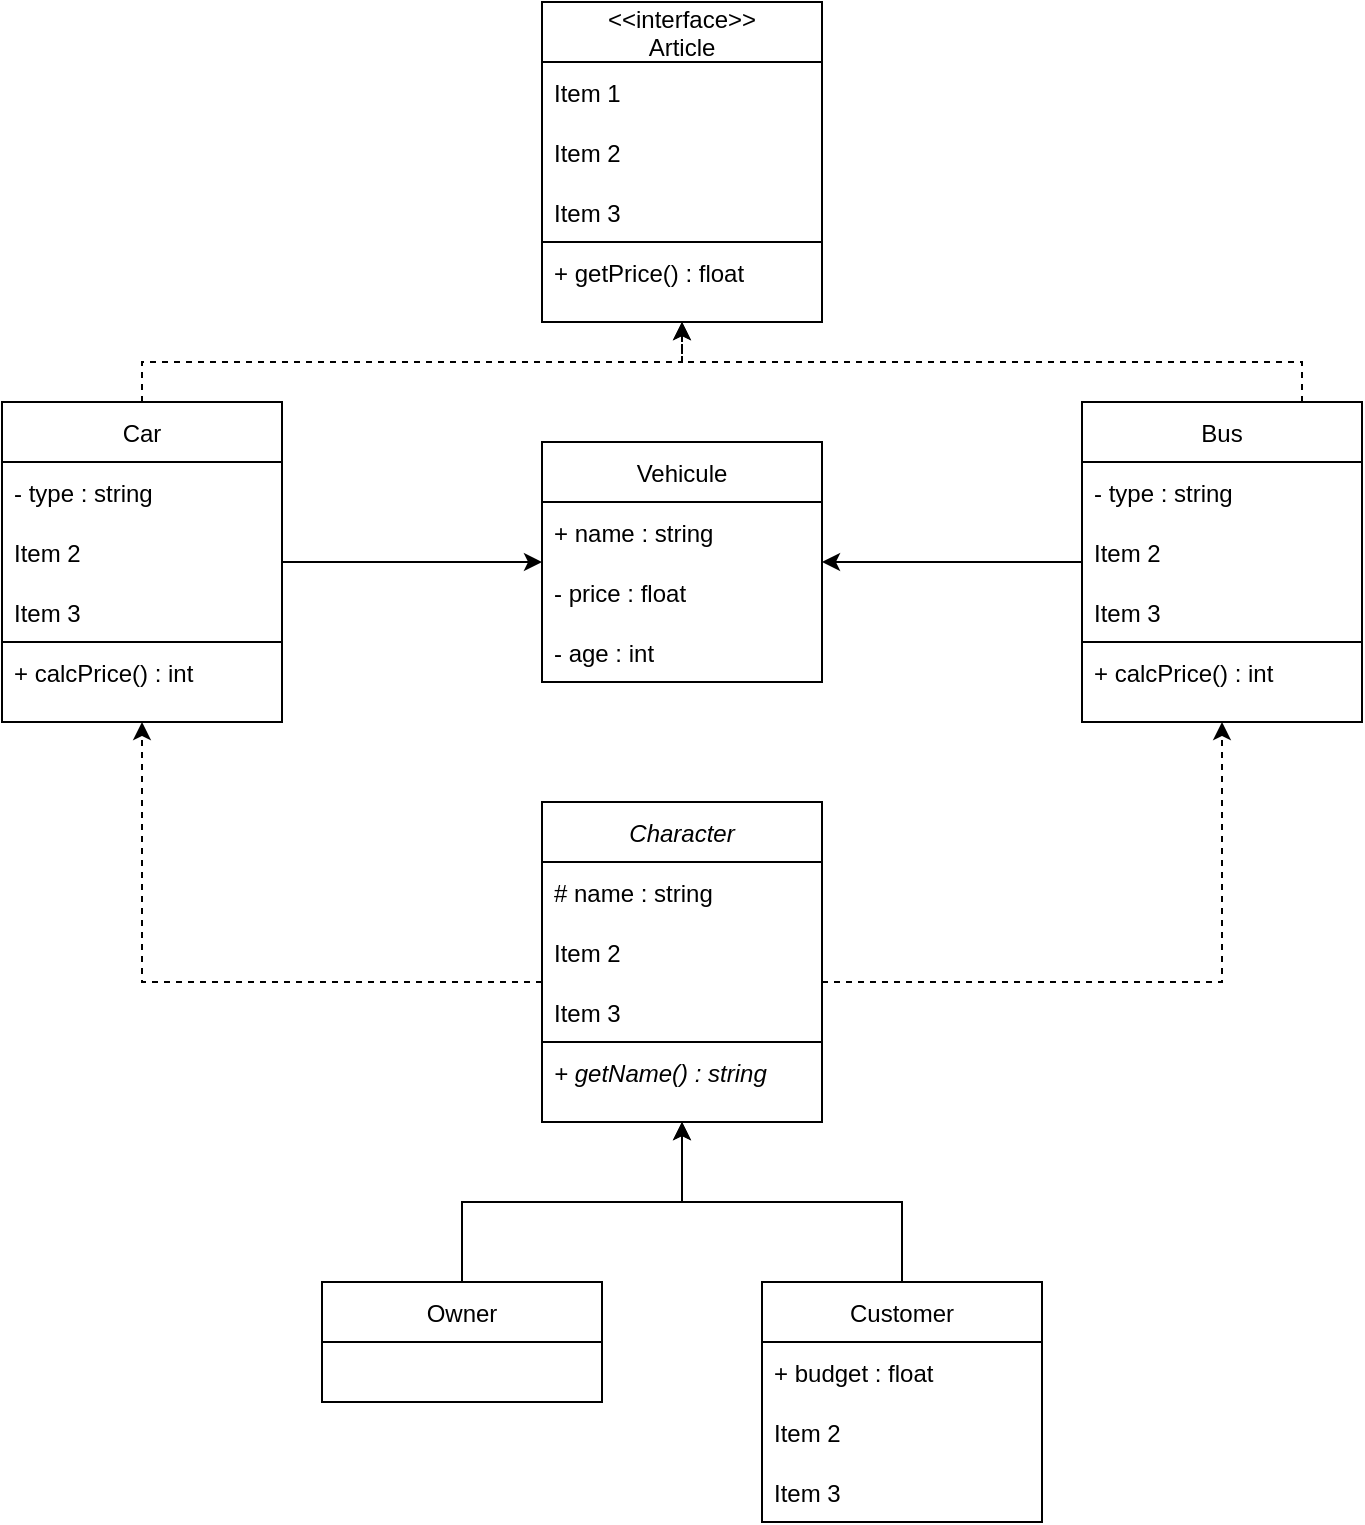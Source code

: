 <mxfile version="15.9.1" type="github"><diagram id="uGDgZGHpwiQAzfElgQq_" name="Page-1"><mxGraphModel dx="1113" dy="759" grid="1" gridSize="10" guides="1" tooltips="1" connect="1" arrows="1" fold="1" page="1" pageScale="1" pageWidth="827" pageHeight="1169" math="0" shadow="0"><root><mxCell id="0"/><mxCell id="1" parent="0"/><mxCell id="wxt8Jx6AX1LVKOUD41DW-68" style="edgeStyle=orthogonalEdgeStyle;rounded=0;orthogonalLoop=1;jettySize=auto;html=1;entryX=0.5;entryY=1;entryDx=0;entryDy=0;dashed=1;" edge="1" parent="1" source="wxt8Jx6AX1LVKOUD41DW-19" target="wxt8Jx6AX1LVKOUD41DW-62"><mxGeometry relative="1" as="geometry"><Array as="points"><mxPoint x="670" y="610"/></Array></mxGeometry></mxCell><mxCell id="wxt8Jx6AX1LVKOUD41DW-19" value="Character" style="swimlane;fontStyle=2;childLayout=stackLayout;horizontal=1;startSize=30;horizontalStack=0;resizeParent=1;resizeParentMax=0;resizeLast=0;collapsible=1;marginBottom=0;" vertex="1" parent="1"><mxGeometry x="330" y="520" width="140" height="160" as="geometry"/></mxCell><mxCell id="wxt8Jx6AX1LVKOUD41DW-20" value="# name : string" style="text;strokeColor=none;fillColor=none;align=left;verticalAlign=middle;spacingLeft=4;spacingRight=4;overflow=hidden;points=[[0,0.5],[1,0.5]];portConstraint=eastwest;rotatable=0;" vertex="1" parent="wxt8Jx6AX1LVKOUD41DW-19"><mxGeometry y="30" width="140" height="30" as="geometry"/></mxCell><mxCell id="wxt8Jx6AX1LVKOUD41DW-21" value="Item 2" style="text;strokeColor=none;fillColor=none;align=left;verticalAlign=middle;spacingLeft=4;spacingRight=4;overflow=hidden;points=[[0,0.5],[1,0.5]];portConstraint=eastwest;rotatable=0;" vertex="1" parent="wxt8Jx6AX1LVKOUD41DW-19"><mxGeometry y="60" width="140" height="30" as="geometry"/></mxCell><mxCell id="wxt8Jx6AX1LVKOUD41DW-22" value="Item 3" style="text;strokeColor=none;fillColor=none;align=left;verticalAlign=middle;spacingLeft=4;spacingRight=4;overflow=hidden;points=[[0,0.5],[1,0.5]];portConstraint=eastwest;rotatable=0;" vertex="1" parent="wxt8Jx6AX1LVKOUD41DW-19"><mxGeometry y="90" width="140" height="30" as="geometry"/></mxCell><mxCell id="wxt8Jx6AX1LVKOUD41DW-26" value="" style="swimlane;startSize=0;" vertex="1" parent="wxt8Jx6AX1LVKOUD41DW-19"><mxGeometry y="120" width="140" height="40" as="geometry"/></mxCell><mxCell id="wxt8Jx6AX1LVKOUD41DW-27" value="+ getName() : string" style="text;strokeColor=none;fillColor=none;align=left;verticalAlign=middle;spacingLeft=4;spacingRight=4;overflow=hidden;points=[[0,0.5],[1,0.5]];portConstraint=eastwest;rotatable=0;fontStyle=2" vertex="1" parent="wxt8Jx6AX1LVKOUD41DW-26"><mxGeometry width="140" height="30" as="geometry"/></mxCell><mxCell id="wxt8Jx6AX1LVKOUD41DW-55" style="edgeStyle=orthogonalEdgeStyle;rounded=0;orthogonalLoop=1;jettySize=auto;html=1;exitX=0.5;exitY=1;exitDx=0;exitDy=0;" edge="1" parent="wxt8Jx6AX1LVKOUD41DW-19" source="wxt8Jx6AX1LVKOUD41DW-26" target="wxt8Jx6AX1LVKOUD41DW-26"><mxGeometry relative="1" as="geometry"/></mxCell><mxCell id="wxt8Jx6AX1LVKOUD41DW-53" style="edgeStyle=orthogonalEdgeStyle;rounded=0;orthogonalLoop=1;jettySize=auto;html=1;entryX=0.5;entryY=1;entryDx=0;entryDy=0;" edge="1" parent="1" source="wxt8Jx6AX1LVKOUD41DW-29" target="wxt8Jx6AX1LVKOUD41DW-26"><mxGeometry relative="1" as="geometry"/></mxCell><mxCell id="wxt8Jx6AX1LVKOUD41DW-29" value="Owner" style="swimlane;fontStyle=0;childLayout=stackLayout;horizontal=1;startSize=30;horizontalStack=0;resizeParent=1;resizeParentMax=0;resizeLast=0;collapsible=1;marginBottom=0;" vertex="1" parent="1"><mxGeometry x="220" y="760" width="140" height="60" as="geometry"/></mxCell><mxCell id="wxt8Jx6AX1LVKOUD41DW-54" style="edgeStyle=orthogonalEdgeStyle;rounded=0;orthogonalLoop=1;jettySize=auto;html=1;entryX=0.5;entryY=1;entryDx=0;entryDy=0;" edge="1" parent="1" source="wxt8Jx6AX1LVKOUD41DW-33" target="wxt8Jx6AX1LVKOUD41DW-26"><mxGeometry relative="1" as="geometry"/></mxCell><mxCell id="wxt8Jx6AX1LVKOUD41DW-33" value="Customer" style="swimlane;fontStyle=0;childLayout=stackLayout;horizontal=1;startSize=30;horizontalStack=0;resizeParent=1;resizeParentMax=0;resizeLast=0;collapsible=1;marginBottom=0;" vertex="1" parent="1"><mxGeometry x="440" y="760" width="140" height="120" as="geometry"/></mxCell><mxCell id="wxt8Jx6AX1LVKOUD41DW-34" value="+ budget : float" style="text;strokeColor=none;fillColor=none;align=left;verticalAlign=middle;spacingLeft=4;spacingRight=4;overflow=hidden;points=[[0,0.5],[1,0.5]];portConstraint=eastwest;rotatable=0;" vertex="1" parent="wxt8Jx6AX1LVKOUD41DW-33"><mxGeometry y="30" width="140" height="30" as="geometry"/></mxCell><mxCell id="wxt8Jx6AX1LVKOUD41DW-35" value="Item 2" style="text;strokeColor=none;fillColor=none;align=left;verticalAlign=middle;spacingLeft=4;spacingRight=4;overflow=hidden;points=[[0,0.5],[1,0.5]];portConstraint=eastwest;rotatable=0;" vertex="1" parent="wxt8Jx6AX1LVKOUD41DW-33"><mxGeometry y="60" width="140" height="30" as="geometry"/></mxCell><mxCell id="wxt8Jx6AX1LVKOUD41DW-36" value="Item 3" style="text;strokeColor=none;fillColor=none;align=left;verticalAlign=middle;spacingLeft=4;spacingRight=4;overflow=hidden;points=[[0,0.5],[1,0.5]];portConstraint=eastwest;rotatable=0;" vertex="1" parent="wxt8Jx6AX1LVKOUD41DW-33"><mxGeometry y="90" width="140" height="30" as="geometry"/></mxCell><mxCell id="wxt8Jx6AX1LVKOUD41DW-37" value="&lt;&lt;interface&gt;&gt;&#xa;Article" style="swimlane;fontStyle=0;childLayout=stackLayout;horizontal=1;startSize=30;horizontalStack=0;resizeParent=1;resizeParentMax=0;resizeLast=0;collapsible=1;marginBottom=0;" vertex="1" parent="1"><mxGeometry x="330" y="120" width="140" height="160" as="geometry"/></mxCell><mxCell id="wxt8Jx6AX1LVKOUD41DW-38" value="Item 1" style="text;strokeColor=none;fillColor=none;align=left;verticalAlign=middle;spacingLeft=4;spacingRight=4;overflow=hidden;points=[[0,0.5],[1,0.5]];portConstraint=eastwest;rotatable=0;" vertex="1" parent="wxt8Jx6AX1LVKOUD41DW-37"><mxGeometry y="30" width="140" height="30" as="geometry"/></mxCell><mxCell id="wxt8Jx6AX1LVKOUD41DW-39" value="Item 2" style="text;strokeColor=none;fillColor=none;align=left;verticalAlign=middle;spacingLeft=4;spacingRight=4;overflow=hidden;points=[[0,0.5],[1,0.5]];portConstraint=eastwest;rotatable=0;" vertex="1" parent="wxt8Jx6AX1LVKOUD41DW-37"><mxGeometry y="60" width="140" height="30" as="geometry"/></mxCell><mxCell id="wxt8Jx6AX1LVKOUD41DW-40" value="Item 3" style="text;strokeColor=none;fillColor=none;align=left;verticalAlign=middle;spacingLeft=4;spacingRight=4;overflow=hidden;points=[[0,0.5],[1,0.5]];portConstraint=eastwest;rotatable=0;" vertex="1" parent="wxt8Jx6AX1LVKOUD41DW-37"><mxGeometry y="90" width="140" height="30" as="geometry"/></mxCell><mxCell id="wxt8Jx6AX1LVKOUD41DW-49" value="" style="swimlane;startSize=0;" vertex="1" parent="wxt8Jx6AX1LVKOUD41DW-37"><mxGeometry y="120" width="140" height="40" as="geometry"/></mxCell><mxCell id="wxt8Jx6AX1LVKOUD41DW-56" style="edgeStyle=orthogonalEdgeStyle;rounded=0;orthogonalLoop=1;jettySize=auto;html=1;" edge="1" parent="1" source="wxt8Jx6AX1LVKOUD41DW-41" target="wxt8Jx6AX1LVKOUD41DW-45"><mxGeometry relative="1" as="geometry"/></mxCell><mxCell id="wxt8Jx6AX1LVKOUD41DW-64" style="edgeStyle=orthogonalEdgeStyle;rounded=0;orthogonalLoop=1;jettySize=auto;html=1;entryX=0.5;entryY=1;entryDx=0;entryDy=0;dashed=1;" edge="1" parent="1" source="wxt8Jx6AX1LVKOUD41DW-41" target="wxt8Jx6AX1LVKOUD41DW-49"><mxGeometry relative="1" as="geometry"><Array as="points"><mxPoint x="130" y="300"/><mxPoint x="400" y="300"/></Array></mxGeometry></mxCell><mxCell id="wxt8Jx6AX1LVKOUD41DW-41" value="Car" style="swimlane;fontStyle=0;childLayout=stackLayout;horizontal=1;startSize=30;horizontalStack=0;resizeParent=1;resizeParentMax=0;resizeLast=0;collapsible=1;marginBottom=0;" vertex="1" parent="1"><mxGeometry x="60" y="320" width="140" height="160" as="geometry"/></mxCell><mxCell id="wxt8Jx6AX1LVKOUD41DW-42" value="- type : string" style="text;strokeColor=none;fillColor=none;align=left;verticalAlign=middle;spacingLeft=4;spacingRight=4;overflow=hidden;points=[[0,0.5],[1,0.5]];portConstraint=eastwest;rotatable=0;" vertex="1" parent="wxt8Jx6AX1LVKOUD41DW-41"><mxGeometry y="30" width="140" height="30" as="geometry"/></mxCell><mxCell id="wxt8Jx6AX1LVKOUD41DW-43" value="Item 2" style="text;strokeColor=none;fillColor=none;align=left;verticalAlign=middle;spacingLeft=4;spacingRight=4;overflow=hidden;points=[[0,0.5],[1,0.5]];portConstraint=eastwest;rotatable=0;" vertex="1" parent="wxt8Jx6AX1LVKOUD41DW-41"><mxGeometry y="60" width="140" height="30" as="geometry"/></mxCell><mxCell id="wxt8Jx6AX1LVKOUD41DW-44" value="Item 3" style="text;strokeColor=none;fillColor=none;align=left;verticalAlign=middle;spacingLeft=4;spacingRight=4;overflow=hidden;points=[[0,0.5],[1,0.5]];portConstraint=eastwest;rotatable=0;" vertex="1" parent="wxt8Jx6AX1LVKOUD41DW-41"><mxGeometry y="90" width="140" height="30" as="geometry"/></mxCell><mxCell id="wxt8Jx6AX1LVKOUD41DW-51" value="" style="swimlane;startSize=0;" vertex="1" parent="wxt8Jx6AX1LVKOUD41DW-41"><mxGeometry y="120" width="140" height="40" as="geometry"/></mxCell><mxCell id="wxt8Jx6AX1LVKOUD41DW-45" value="Vehicule" style="swimlane;fontStyle=0;childLayout=stackLayout;horizontal=1;startSize=30;horizontalStack=0;resizeParent=1;resizeParentMax=0;resizeLast=0;collapsible=1;marginBottom=0;" vertex="1" parent="1"><mxGeometry x="330" y="340" width="140" height="120" as="geometry"/></mxCell><mxCell id="wxt8Jx6AX1LVKOUD41DW-46" value="+ name : string" style="text;strokeColor=none;fillColor=none;align=left;verticalAlign=middle;spacingLeft=4;spacingRight=4;overflow=hidden;points=[[0,0.5],[1,0.5]];portConstraint=eastwest;rotatable=0;" vertex="1" parent="wxt8Jx6AX1LVKOUD41DW-45"><mxGeometry y="30" width="140" height="30" as="geometry"/></mxCell><mxCell id="wxt8Jx6AX1LVKOUD41DW-47" value="- price : float" style="text;strokeColor=none;fillColor=none;align=left;verticalAlign=middle;spacingLeft=4;spacingRight=4;overflow=hidden;points=[[0,0.5],[1,0.5]];portConstraint=eastwest;rotatable=0;" vertex="1" parent="wxt8Jx6AX1LVKOUD41DW-45"><mxGeometry y="60" width="140" height="30" as="geometry"/></mxCell><mxCell id="wxt8Jx6AX1LVKOUD41DW-48" value="- age : int" style="text;strokeColor=none;fillColor=none;align=left;verticalAlign=middle;spacingLeft=4;spacingRight=4;overflow=hidden;points=[[0,0.5],[1,0.5]];portConstraint=eastwest;rotatable=0;" vertex="1" parent="wxt8Jx6AX1LVKOUD41DW-45"><mxGeometry y="90" width="140" height="30" as="geometry"/></mxCell><mxCell id="wxt8Jx6AX1LVKOUD41DW-50" value="+ getPrice() : float" style="text;strokeColor=none;fillColor=none;align=left;verticalAlign=middle;spacingLeft=4;spacingRight=4;overflow=hidden;points=[[0,0.5],[1,0.5]];portConstraint=eastwest;rotatable=0;fontStyle=0" vertex="1" parent="1"><mxGeometry x="330" y="240" width="140" height="30" as="geometry"/></mxCell><mxCell id="wxt8Jx6AX1LVKOUD41DW-65" style="edgeStyle=orthogonalEdgeStyle;rounded=0;orthogonalLoop=1;jettySize=auto;html=1;" edge="1" parent="1" source="wxt8Jx6AX1LVKOUD41DW-57" target="wxt8Jx6AX1LVKOUD41DW-45"><mxGeometry relative="1" as="geometry"><Array as="points"><mxPoint x="530" y="400"/><mxPoint x="530" y="400"/></Array></mxGeometry></mxCell><mxCell id="wxt8Jx6AX1LVKOUD41DW-66" style="edgeStyle=orthogonalEdgeStyle;rounded=0;orthogonalLoop=1;jettySize=auto;html=1;dashed=1;" edge="1" parent="1" source="wxt8Jx6AX1LVKOUD41DW-57" target="wxt8Jx6AX1LVKOUD41DW-37"><mxGeometry relative="1" as="geometry"><Array as="points"><mxPoint x="710" y="300"/><mxPoint x="400" y="300"/></Array></mxGeometry></mxCell><mxCell id="wxt8Jx6AX1LVKOUD41DW-57" value="Bus" style="swimlane;fontStyle=0;childLayout=stackLayout;horizontal=1;startSize=30;horizontalStack=0;resizeParent=1;resizeParentMax=0;resizeLast=0;collapsible=1;marginBottom=0;" vertex="1" parent="1"><mxGeometry x="600" y="320" width="140" height="120" as="geometry"/></mxCell><mxCell id="wxt8Jx6AX1LVKOUD41DW-58" value="- type : string" style="text;strokeColor=none;fillColor=none;align=left;verticalAlign=middle;spacingLeft=4;spacingRight=4;overflow=hidden;points=[[0,0.5],[1,0.5]];portConstraint=eastwest;rotatable=0;" vertex="1" parent="wxt8Jx6AX1LVKOUD41DW-57"><mxGeometry y="30" width="140" height="30" as="geometry"/></mxCell><mxCell id="wxt8Jx6AX1LVKOUD41DW-59" value="Item 2" style="text;strokeColor=none;fillColor=none;align=left;verticalAlign=middle;spacingLeft=4;spacingRight=4;overflow=hidden;points=[[0,0.5],[1,0.5]];portConstraint=eastwest;rotatable=0;" vertex="1" parent="wxt8Jx6AX1LVKOUD41DW-57"><mxGeometry y="60" width="140" height="30" as="geometry"/></mxCell><mxCell id="wxt8Jx6AX1LVKOUD41DW-60" value="Item 3" style="text;strokeColor=none;fillColor=none;align=left;verticalAlign=middle;spacingLeft=4;spacingRight=4;overflow=hidden;points=[[0,0.5],[1,0.5]];portConstraint=eastwest;rotatable=0;" vertex="1" parent="wxt8Jx6AX1LVKOUD41DW-57"><mxGeometry y="90" width="140" height="30" as="geometry"/></mxCell><mxCell id="wxt8Jx6AX1LVKOUD41DW-62" value="" style="swimlane;startSize=0;" vertex="1" parent="1"><mxGeometry x="600" y="440" width="140" height="40" as="geometry"/></mxCell><mxCell id="wxt8Jx6AX1LVKOUD41DW-61" value="+ calcPrice() : int" style="text;strokeColor=none;fillColor=none;align=left;verticalAlign=middle;spacingLeft=4;spacingRight=4;overflow=hidden;points=[[0,0.5],[1,0.5]];portConstraint=eastwest;rotatable=0;fontStyle=0" vertex="1" parent="wxt8Jx6AX1LVKOUD41DW-62"><mxGeometry width="140" height="30" as="geometry"/></mxCell><mxCell id="wxt8Jx6AX1LVKOUD41DW-52" value="+ calcPrice() : int" style="text;strokeColor=none;fillColor=none;align=left;verticalAlign=middle;spacingLeft=4;spacingRight=4;overflow=hidden;points=[[0,0.5],[1,0.5]];portConstraint=eastwest;rotatable=0;fontStyle=0" vertex="1" parent="1"><mxGeometry x="60" y="440" width="140" height="30" as="geometry"/></mxCell><mxCell id="wxt8Jx6AX1LVKOUD41DW-67" style="edgeStyle=orthogonalEdgeStyle;rounded=0;orthogonalLoop=1;jettySize=auto;html=1;dashed=1;" edge="1" parent="1" source="wxt8Jx6AX1LVKOUD41DW-22" target="wxt8Jx6AX1LVKOUD41DW-41"><mxGeometry relative="1" as="geometry"><Array as="points"><mxPoint x="130" y="610"/></Array></mxGeometry></mxCell></root></mxGraphModel></diagram></mxfile>